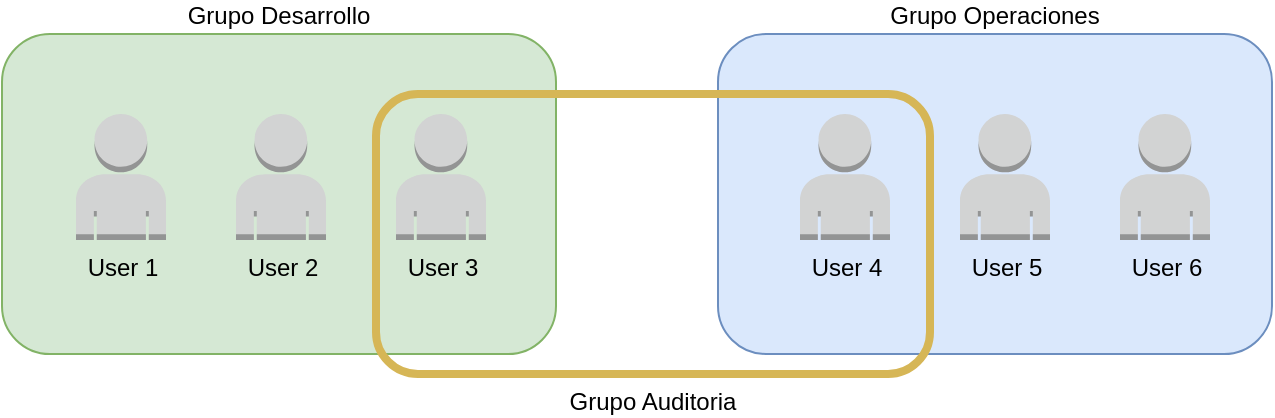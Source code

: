 <mxfile version="28.1.0">
  <diagram name="Página-1" id="OqnNcCK4WbZBiVdwAqOJ">
    <mxGraphModel dx="983" dy="521" grid="1" gridSize="10" guides="1" tooltips="1" connect="1" arrows="1" fold="1" page="1" pageScale="1" pageWidth="1169" pageHeight="827" math="0" shadow="0">
      <root>
        <mxCell id="0" />
        <mxCell id="1" parent="0" />
        <mxCell id="0p3QOWps79wbw6SZDZH5-4" value="Grupo Desarrollo" style="rounded=1;whiteSpace=wrap;html=1;fillColor=#d5e8d4;labelPosition=center;verticalLabelPosition=top;align=center;verticalAlign=bottom;strokeColor=#82b366;" vertex="1" parent="1">
          <mxGeometry x="83" y="360" width="277" height="160" as="geometry" />
        </mxCell>
        <mxCell id="0p3QOWps79wbw6SZDZH5-5" value="Grupo Operaciones" style="rounded=1;whiteSpace=wrap;html=1;fillColor=#dae8fc;labelPosition=center;verticalLabelPosition=top;align=center;verticalAlign=bottom;strokeColor=#6c8ebf;" vertex="1" parent="1">
          <mxGeometry x="441" y="360" width="277" height="160" as="geometry" />
        </mxCell>
        <mxCell id="0p3QOWps79wbw6SZDZH5-1" value="User 1" style="outlineConnect=0;dashed=0;verticalLabelPosition=bottom;verticalAlign=top;align=center;html=1;shape=mxgraph.aws3.user;fillColor=#D2D3D3;gradientColor=none;" vertex="1" parent="1">
          <mxGeometry x="120" y="400" width="45" height="63" as="geometry" />
        </mxCell>
        <mxCell id="0p3QOWps79wbw6SZDZH5-2" value="User 2" style="outlineConnect=0;dashed=0;verticalLabelPosition=bottom;verticalAlign=top;align=center;html=1;shape=mxgraph.aws3.user;fillColor=#D2D3D3;gradientColor=none;" vertex="1" parent="1">
          <mxGeometry x="200" y="400" width="45" height="63" as="geometry" />
        </mxCell>
        <mxCell id="0p3QOWps79wbw6SZDZH5-9" value="Grupo Auditoria" style="rounded=1;whiteSpace=wrap;html=1;fillColor=none;labelPosition=center;verticalLabelPosition=bottom;align=center;verticalAlign=top;strokeColor=#d6b656;strokeWidth=4;" vertex="1" parent="1">
          <mxGeometry x="270" y="390" width="277" height="140" as="geometry" />
        </mxCell>
        <mxCell id="0p3QOWps79wbw6SZDZH5-3" value="User 3" style="outlineConnect=0;dashed=0;verticalLabelPosition=bottom;verticalAlign=top;align=center;html=1;shape=mxgraph.aws3.user;fillColor=#D2D3D3;gradientColor=none;" vertex="1" parent="1">
          <mxGeometry x="280" y="400" width="45" height="63" as="geometry" />
        </mxCell>
        <mxCell id="0p3QOWps79wbw6SZDZH5-6" value="User 4" style="outlineConnect=0;dashed=0;verticalLabelPosition=bottom;verticalAlign=top;align=center;html=1;shape=mxgraph.aws3.user;fillColor=#D2D3D3;gradientColor=none;" vertex="1" parent="1">
          <mxGeometry x="482" y="400" width="45" height="63" as="geometry" />
        </mxCell>
        <mxCell id="0p3QOWps79wbw6SZDZH5-7" value="User 5" style="outlineConnect=0;dashed=0;verticalLabelPosition=bottom;verticalAlign=top;align=center;html=1;shape=mxgraph.aws3.user;fillColor=#D2D3D3;gradientColor=none;" vertex="1" parent="1">
          <mxGeometry x="562" y="400" width="45" height="63" as="geometry" />
        </mxCell>
        <mxCell id="0p3QOWps79wbw6SZDZH5-8" value="User 6" style="outlineConnect=0;dashed=0;verticalLabelPosition=bottom;verticalAlign=top;align=center;html=1;shape=mxgraph.aws3.user;fillColor=#D2D3D3;gradientColor=none;" vertex="1" parent="1">
          <mxGeometry x="642" y="400" width="45" height="63" as="geometry" />
        </mxCell>
      </root>
    </mxGraphModel>
  </diagram>
</mxfile>
